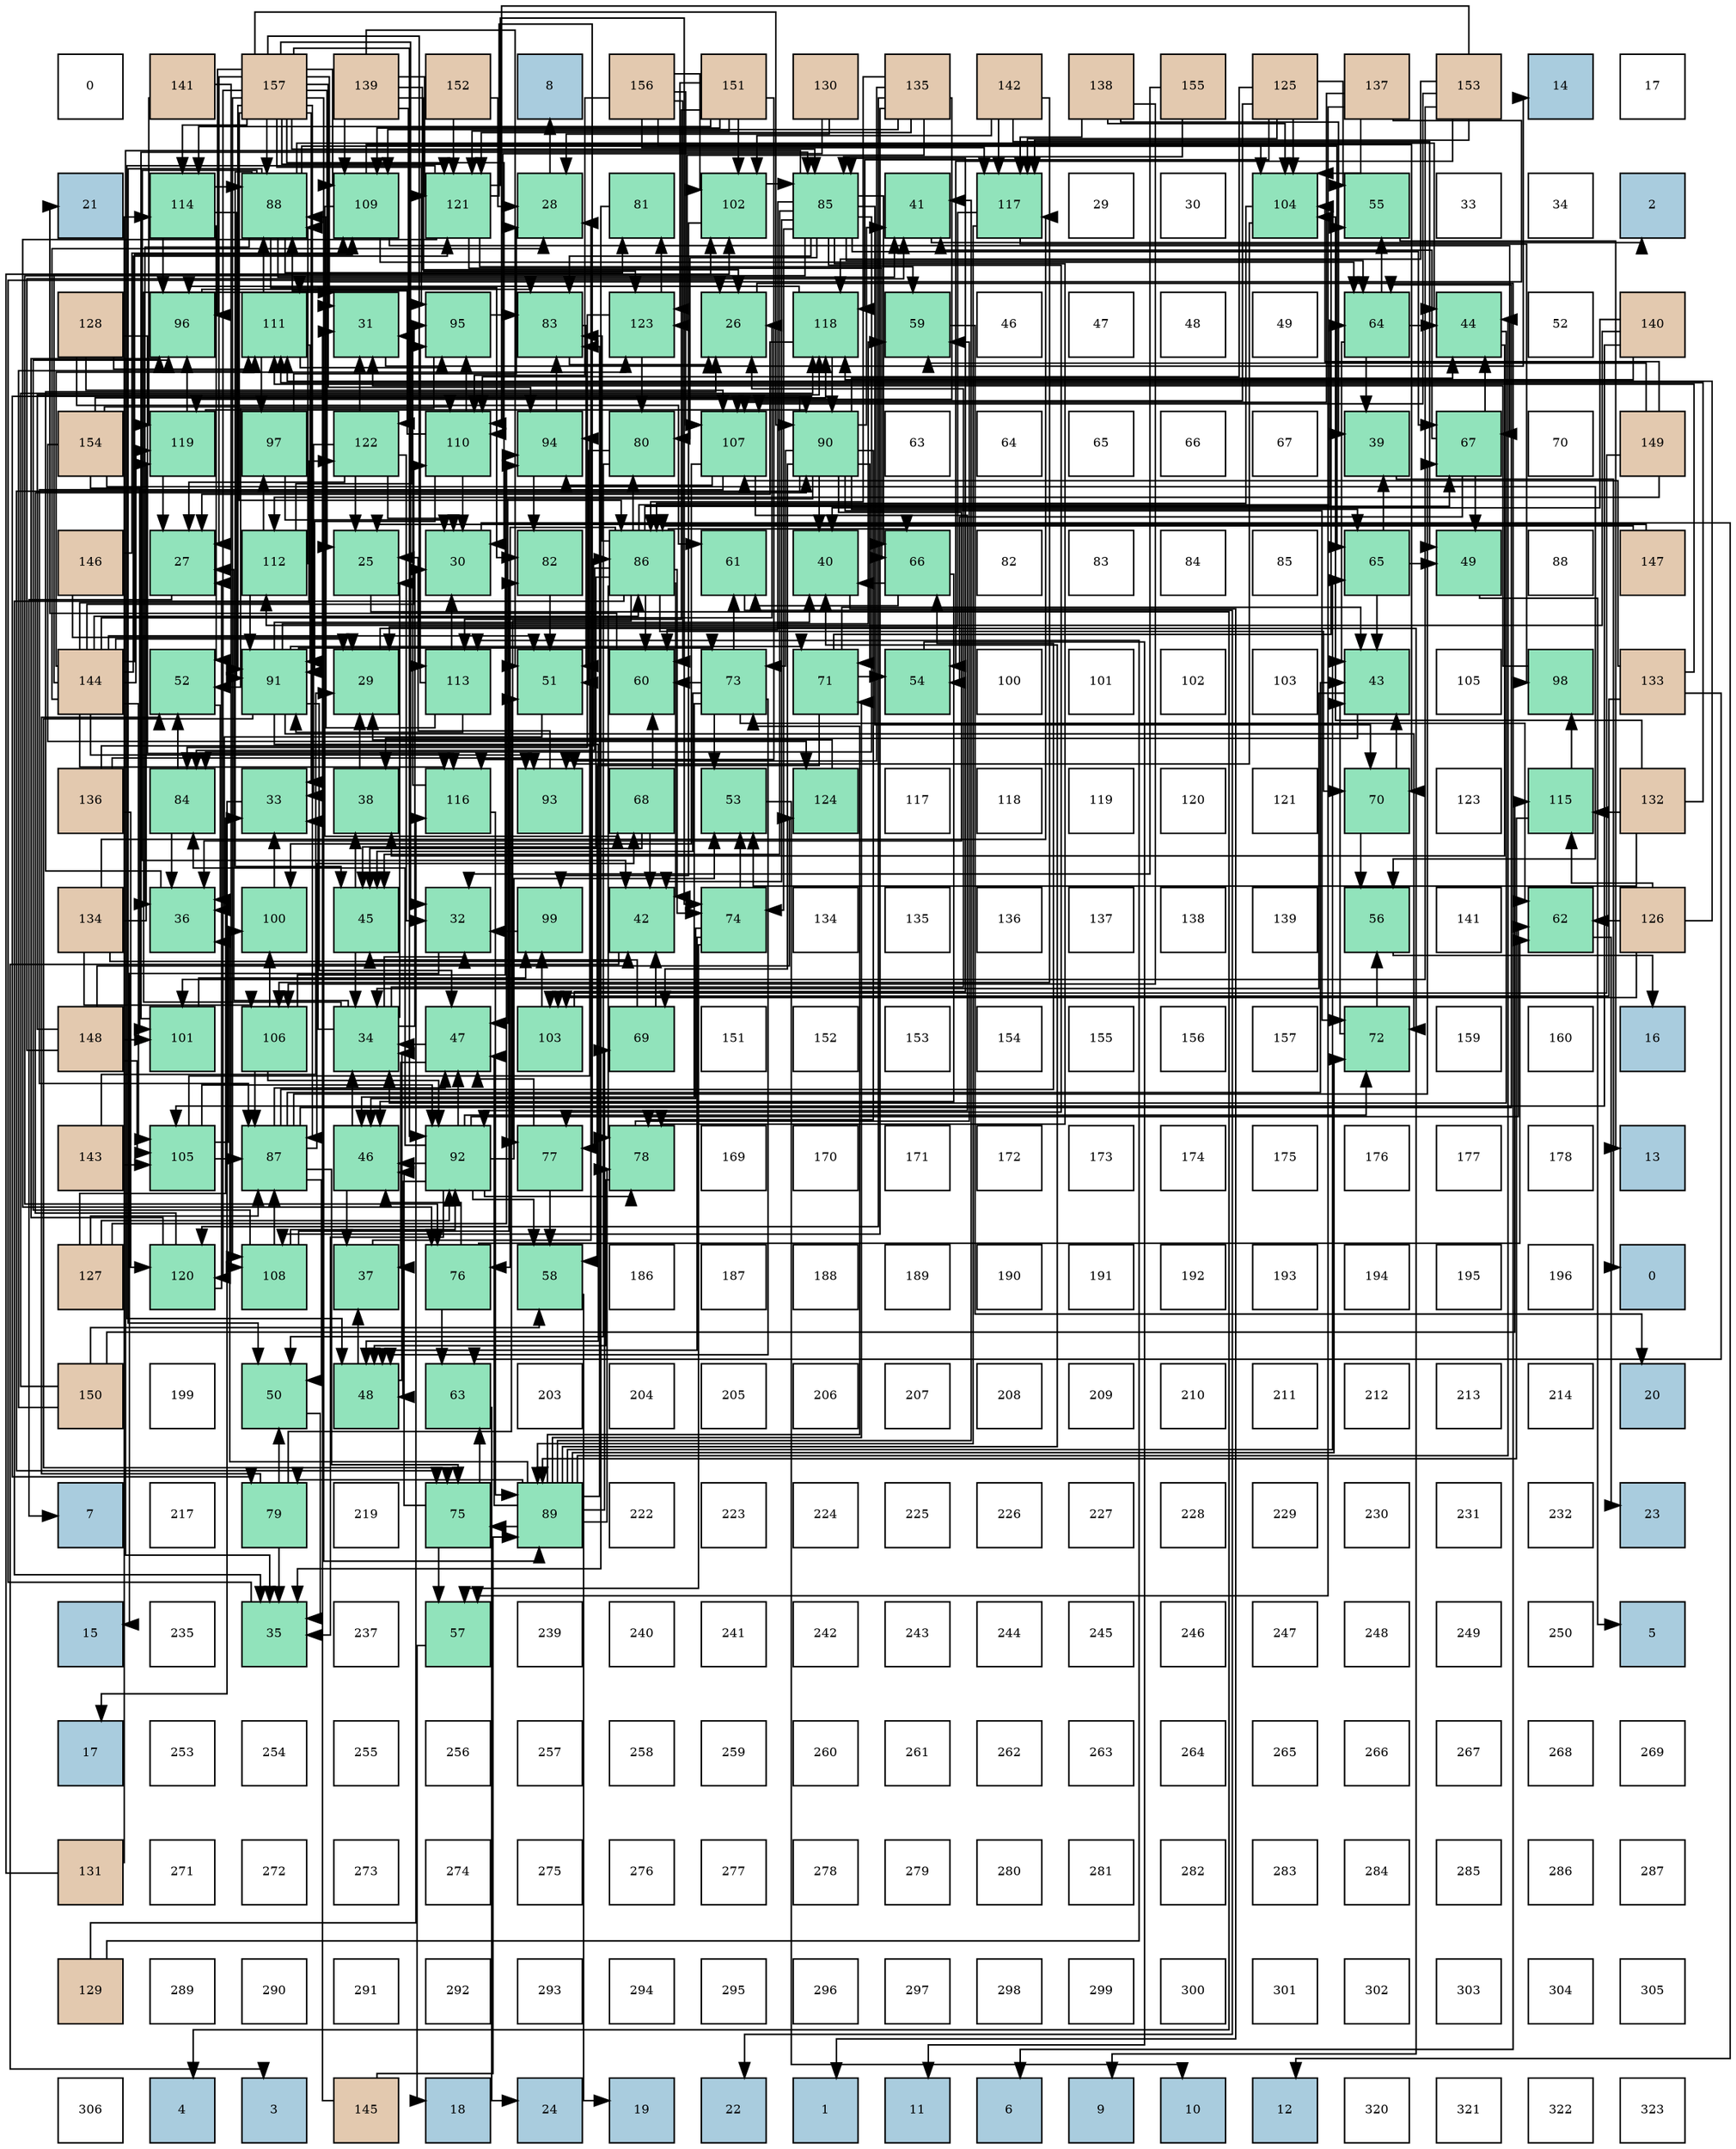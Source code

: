 digraph layout{
 rankdir=TB;
 splines=ortho;
 node [style=filled shape=square fixedsize=true width=0.6];
0[label="0", fontsize=8, fillcolor="#ffffff"];
1[label="141", fontsize=8, fillcolor="#e3c9af"];
2[label="157", fontsize=8, fillcolor="#e3c9af"];
3[label="139", fontsize=8, fillcolor="#e3c9af"];
4[label="152", fontsize=8, fillcolor="#e3c9af"];
5[label="8", fontsize=8, fillcolor="#a9ccde"];
6[label="156", fontsize=8, fillcolor="#e3c9af"];
7[label="151", fontsize=8, fillcolor="#e3c9af"];
8[label="130", fontsize=8, fillcolor="#e3c9af"];
9[label="135", fontsize=8, fillcolor="#e3c9af"];
10[label="142", fontsize=8, fillcolor="#e3c9af"];
11[label="138", fontsize=8, fillcolor="#e3c9af"];
12[label="155", fontsize=8, fillcolor="#e3c9af"];
13[label="125", fontsize=8, fillcolor="#e3c9af"];
14[label="137", fontsize=8, fillcolor="#e3c9af"];
15[label="153", fontsize=8, fillcolor="#e3c9af"];
16[label="14", fontsize=8, fillcolor="#a9ccde"];
17[label="17", fontsize=8, fillcolor="#ffffff"];
18[label="21", fontsize=8, fillcolor="#a9ccde"];
19[label="114", fontsize=8, fillcolor="#91e3bb"];
20[label="88", fontsize=8, fillcolor="#91e3bb"];
21[label="109", fontsize=8, fillcolor="#91e3bb"];
22[label="121", fontsize=8, fillcolor="#91e3bb"];
23[label="28", fontsize=8, fillcolor="#91e3bb"];
24[label="81", fontsize=8, fillcolor="#91e3bb"];
25[label="102", fontsize=8, fillcolor="#91e3bb"];
26[label="85", fontsize=8, fillcolor="#91e3bb"];
27[label="41", fontsize=8, fillcolor="#91e3bb"];
28[label="117", fontsize=8, fillcolor="#91e3bb"];
29[label="29", fontsize=8, fillcolor="#ffffff"];
30[label="30", fontsize=8, fillcolor="#ffffff"];
31[label="104", fontsize=8, fillcolor="#91e3bb"];
32[label="55", fontsize=8, fillcolor="#91e3bb"];
33[label="33", fontsize=8, fillcolor="#ffffff"];
34[label="34", fontsize=8, fillcolor="#ffffff"];
35[label="2", fontsize=8, fillcolor="#a9ccde"];
36[label="128", fontsize=8, fillcolor="#e3c9af"];
37[label="96", fontsize=8, fillcolor="#91e3bb"];
38[label="111", fontsize=8, fillcolor="#91e3bb"];
39[label="31", fontsize=8, fillcolor="#91e3bb"];
40[label="95", fontsize=8, fillcolor="#91e3bb"];
41[label="83", fontsize=8, fillcolor="#91e3bb"];
42[label="123", fontsize=8, fillcolor="#91e3bb"];
43[label="26", fontsize=8, fillcolor="#91e3bb"];
44[label="118", fontsize=8, fillcolor="#91e3bb"];
45[label="59", fontsize=8, fillcolor="#91e3bb"];
46[label="46", fontsize=8, fillcolor="#ffffff"];
47[label="47", fontsize=8, fillcolor="#ffffff"];
48[label="48", fontsize=8, fillcolor="#ffffff"];
49[label="49", fontsize=8, fillcolor="#ffffff"];
50[label="64", fontsize=8, fillcolor="#91e3bb"];
51[label="44", fontsize=8, fillcolor="#91e3bb"];
52[label="52", fontsize=8, fillcolor="#ffffff"];
53[label="140", fontsize=8, fillcolor="#e3c9af"];
54[label="154", fontsize=8, fillcolor="#e3c9af"];
55[label="119", fontsize=8, fillcolor="#91e3bb"];
56[label="97", fontsize=8, fillcolor="#91e3bb"];
57[label="122", fontsize=8, fillcolor="#91e3bb"];
58[label="110", fontsize=8, fillcolor="#91e3bb"];
59[label="94", fontsize=8, fillcolor="#91e3bb"];
60[label="80", fontsize=8, fillcolor="#91e3bb"];
61[label="107", fontsize=8, fillcolor="#91e3bb"];
62[label="90", fontsize=8, fillcolor="#91e3bb"];
63[label="63", fontsize=8, fillcolor="#ffffff"];
64[label="64", fontsize=8, fillcolor="#ffffff"];
65[label="65", fontsize=8, fillcolor="#ffffff"];
66[label="66", fontsize=8, fillcolor="#ffffff"];
67[label="67", fontsize=8, fillcolor="#ffffff"];
68[label="39", fontsize=8, fillcolor="#91e3bb"];
69[label="67", fontsize=8, fillcolor="#91e3bb"];
70[label="70", fontsize=8, fillcolor="#ffffff"];
71[label="149", fontsize=8, fillcolor="#e3c9af"];
72[label="146", fontsize=8, fillcolor="#e3c9af"];
73[label="27", fontsize=8, fillcolor="#91e3bb"];
74[label="112", fontsize=8, fillcolor="#91e3bb"];
75[label="25", fontsize=8, fillcolor="#91e3bb"];
76[label="30", fontsize=8, fillcolor="#91e3bb"];
77[label="82", fontsize=8, fillcolor="#91e3bb"];
78[label="86", fontsize=8, fillcolor="#91e3bb"];
79[label="61", fontsize=8, fillcolor="#91e3bb"];
80[label="40", fontsize=8, fillcolor="#91e3bb"];
81[label="66", fontsize=8, fillcolor="#91e3bb"];
82[label="82", fontsize=8, fillcolor="#ffffff"];
83[label="83", fontsize=8, fillcolor="#ffffff"];
84[label="84", fontsize=8, fillcolor="#ffffff"];
85[label="85", fontsize=8, fillcolor="#ffffff"];
86[label="65", fontsize=8, fillcolor="#91e3bb"];
87[label="49", fontsize=8, fillcolor="#91e3bb"];
88[label="88", fontsize=8, fillcolor="#ffffff"];
89[label="147", fontsize=8, fillcolor="#e3c9af"];
90[label="144", fontsize=8, fillcolor="#e3c9af"];
91[label="52", fontsize=8, fillcolor="#91e3bb"];
92[label="91", fontsize=8, fillcolor="#91e3bb"];
93[label="29", fontsize=8, fillcolor="#91e3bb"];
94[label="113", fontsize=8, fillcolor="#91e3bb"];
95[label="51", fontsize=8, fillcolor="#91e3bb"];
96[label="60", fontsize=8, fillcolor="#91e3bb"];
97[label="73", fontsize=8, fillcolor="#91e3bb"];
98[label="71", fontsize=8, fillcolor="#91e3bb"];
99[label="54", fontsize=8, fillcolor="#91e3bb"];
100[label="100", fontsize=8, fillcolor="#ffffff"];
101[label="101", fontsize=8, fillcolor="#ffffff"];
102[label="102", fontsize=8, fillcolor="#ffffff"];
103[label="103", fontsize=8, fillcolor="#ffffff"];
104[label="43", fontsize=8, fillcolor="#91e3bb"];
105[label="105", fontsize=8, fillcolor="#ffffff"];
106[label="98", fontsize=8, fillcolor="#91e3bb"];
107[label="133", fontsize=8, fillcolor="#e3c9af"];
108[label="136", fontsize=8, fillcolor="#e3c9af"];
109[label="84", fontsize=8, fillcolor="#91e3bb"];
110[label="33", fontsize=8, fillcolor="#91e3bb"];
111[label="38", fontsize=8, fillcolor="#91e3bb"];
112[label="116", fontsize=8, fillcolor="#91e3bb"];
113[label="93", fontsize=8, fillcolor="#91e3bb"];
114[label="68", fontsize=8, fillcolor="#91e3bb"];
115[label="53", fontsize=8, fillcolor="#91e3bb"];
116[label="124", fontsize=8, fillcolor="#91e3bb"];
117[label="117", fontsize=8, fillcolor="#ffffff"];
118[label="118", fontsize=8, fillcolor="#ffffff"];
119[label="119", fontsize=8, fillcolor="#ffffff"];
120[label="120", fontsize=8, fillcolor="#ffffff"];
121[label="121", fontsize=8, fillcolor="#ffffff"];
122[label="70", fontsize=8, fillcolor="#91e3bb"];
123[label="123", fontsize=8, fillcolor="#ffffff"];
124[label="115", fontsize=8, fillcolor="#91e3bb"];
125[label="132", fontsize=8, fillcolor="#e3c9af"];
126[label="134", fontsize=8, fillcolor="#e3c9af"];
127[label="36", fontsize=8, fillcolor="#91e3bb"];
128[label="100", fontsize=8, fillcolor="#91e3bb"];
129[label="45", fontsize=8, fillcolor="#91e3bb"];
130[label="32", fontsize=8, fillcolor="#91e3bb"];
131[label="99", fontsize=8, fillcolor="#91e3bb"];
132[label="42", fontsize=8, fillcolor="#91e3bb"];
133[label="74", fontsize=8, fillcolor="#91e3bb"];
134[label="134", fontsize=8, fillcolor="#ffffff"];
135[label="135", fontsize=8, fillcolor="#ffffff"];
136[label="136", fontsize=8, fillcolor="#ffffff"];
137[label="137", fontsize=8, fillcolor="#ffffff"];
138[label="138", fontsize=8, fillcolor="#ffffff"];
139[label="139", fontsize=8, fillcolor="#ffffff"];
140[label="56", fontsize=8, fillcolor="#91e3bb"];
141[label="141", fontsize=8, fillcolor="#ffffff"];
142[label="62", fontsize=8, fillcolor="#91e3bb"];
143[label="126", fontsize=8, fillcolor="#e3c9af"];
144[label="148", fontsize=8, fillcolor="#e3c9af"];
145[label="101", fontsize=8, fillcolor="#91e3bb"];
146[label="106", fontsize=8, fillcolor="#91e3bb"];
147[label="34", fontsize=8, fillcolor="#91e3bb"];
148[label="47", fontsize=8, fillcolor="#91e3bb"];
149[label="103", fontsize=8, fillcolor="#91e3bb"];
150[label="69", fontsize=8, fillcolor="#91e3bb"];
151[label="151", fontsize=8, fillcolor="#ffffff"];
152[label="152", fontsize=8, fillcolor="#ffffff"];
153[label="153", fontsize=8, fillcolor="#ffffff"];
154[label="154", fontsize=8, fillcolor="#ffffff"];
155[label="155", fontsize=8, fillcolor="#ffffff"];
156[label="156", fontsize=8, fillcolor="#ffffff"];
157[label="157", fontsize=8, fillcolor="#ffffff"];
158[label="72", fontsize=8, fillcolor="#91e3bb"];
159[label="159", fontsize=8, fillcolor="#ffffff"];
160[label="160", fontsize=8, fillcolor="#ffffff"];
161[label="16", fontsize=8, fillcolor="#a9ccde"];
162[label="143", fontsize=8, fillcolor="#e3c9af"];
163[label="105", fontsize=8, fillcolor="#91e3bb"];
164[label="87", fontsize=8, fillcolor="#91e3bb"];
165[label="46", fontsize=8, fillcolor="#91e3bb"];
166[label="92", fontsize=8, fillcolor="#91e3bb"];
167[label="77", fontsize=8, fillcolor="#91e3bb"];
168[label="78", fontsize=8, fillcolor="#91e3bb"];
169[label="169", fontsize=8, fillcolor="#ffffff"];
170[label="170", fontsize=8, fillcolor="#ffffff"];
171[label="171", fontsize=8, fillcolor="#ffffff"];
172[label="172", fontsize=8, fillcolor="#ffffff"];
173[label="173", fontsize=8, fillcolor="#ffffff"];
174[label="174", fontsize=8, fillcolor="#ffffff"];
175[label="175", fontsize=8, fillcolor="#ffffff"];
176[label="176", fontsize=8, fillcolor="#ffffff"];
177[label="177", fontsize=8, fillcolor="#ffffff"];
178[label="178", fontsize=8, fillcolor="#ffffff"];
179[label="13", fontsize=8, fillcolor="#a9ccde"];
180[label="127", fontsize=8, fillcolor="#e3c9af"];
181[label="120", fontsize=8, fillcolor="#91e3bb"];
182[label="108", fontsize=8, fillcolor="#91e3bb"];
183[label="37", fontsize=8, fillcolor="#91e3bb"];
184[label="76", fontsize=8, fillcolor="#91e3bb"];
185[label="58", fontsize=8, fillcolor="#91e3bb"];
186[label="186", fontsize=8, fillcolor="#ffffff"];
187[label="187", fontsize=8, fillcolor="#ffffff"];
188[label="188", fontsize=8, fillcolor="#ffffff"];
189[label="189", fontsize=8, fillcolor="#ffffff"];
190[label="190", fontsize=8, fillcolor="#ffffff"];
191[label="191", fontsize=8, fillcolor="#ffffff"];
192[label="192", fontsize=8, fillcolor="#ffffff"];
193[label="193", fontsize=8, fillcolor="#ffffff"];
194[label="194", fontsize=8, fillcolor="#ffffff"];
195[label="195", fontsize=8, fillcolor="#ffffff"];
196[label="196", fontsize=8, fillcolor="#ffffff"];
197[label="0", fontsize=8, fillcolor="#a9ccde"];
198[label="150", fontsize=8, fillcolor="#e3c9af"];
199[label="199", fontsize=8, fillcolor="#ffffff"];
200[label="50", fontsize=8, fillcolor="#91e3bb"];
201[label="48", fontsize=8, fillcolor="#91e3bb"];
202[label="63", fontsize=8, fillcolor="#91e3bb"];
203[label="203", fontsize=8, fillcolor="#ffffff"];
204[label="204", fontsize=8, fillcolor="#ffffff"];
205[label="205", fontsize=8, fillcolor="#ffffff"];
206[label="206", fontsize=8, fillcolor="#ffffff"];
207[label="207", fontsize=8, fillcolor="#ffffff"];
208[label="208", fontsize=8, fillcolor="#ffffff"];
209[label="209", fontsize=8, fillcolor="#ffffff"];
210[label="210", fontsize=8, fillcolor="#ffffff"];
211[label="211", fontsize=8, fillcolor="#ffffff"];
212[label="212", fontsize=8, fillcolor="#ffffff"];
213[label="213", fontsize=8, fillcolor="#ffffff"];
214[label="214", fontsize=8, fillcolor="#ffffff"];
215[label="20", fontsize=8, fillcolor="#a9ccde"];
216[label="7", fontsize=8, fillcolor="#a9ccde"];
217[label="217", fontsize=8, fillcolor="#ffffff"];
218[label="79", fontsize=8, fillcolor="#91e3bb"];
219[label="219", fontsize=8, fillcolor="#ffffff"];
220[label="75", fontsize=8, fillcolor="#91e3bb"];
221[label="89", fontsize=8, fillcolor="#91e3bb"];
222[label="222", fontsize=8, fillcolor="#ffffff"];
223[label="223", fontsize=8, fillcolor="#ffffff"];
224[label="224", fontsize=8, fillcolor="#ffffff"];
225[label="225", fontsize=8, fillcolor="#ffffff"];
226[label="226", fontsize=8, fillcolor="#ffffff"];
227[label="227", fontsize=8, fillcolor="#ffffff"];
228[label="228", fontsize=8, fillcolor="#ffffff"];
229[label="229", fontsize=8, fillcolor="#ffffff"];
230[label="230", fontsize=8, fillcolor="#ffffff"];
231[label="231", fontsize=8, fillcolor="#ffffff"];
232[label="232", fontsize=8, fillcolor="#ffffff"];
233[label="23", fontsize=8, fillcolor="#a9ccde"];
234[label="15", fontsize=8, fillcolor="#a9ccde"];
235[label="235", fontsize=8, fillcolor="#ffffff"];
236[label="35", fontsize=8, fillcolor="#91e3bb"];
237[label="237", fontsize=8, fillcolor="#ffffff"];
238[label="57", fontsize=8, fillcolor="#91e3bb"];
239[label="239", fontsize=8, fillcolor="#ffffff"];
240[label="240", fontsize=8, fillcolor="#ffffff"];
241[label="241", fontsize=8, fillcolor="#ffffff"];
242[label="242", fontsize=8, fillcolor="#ffffff"];
243[label="243", fontsize=8, fillcolor="#ffffff"];
244[label="244", fontsize=8, fillcolor="#ffffff"];
245[label="245", fontsize=8, fillcolor="#ffffff"];
246[label="246", fontsize=8, fillcolor="#ffffff"];
247[label="247", fontsize=8, fillcolor="#ffffff"];
248[label="248", fontsize=8, fillcolor="#ffffff"];
249[label="249", fontsize=8, fillcolor="#ffffff"];
250[label="250", fontsize=8, fillcolor="#ffffff"];
251[label="5", fontsize=8, fillcolor="#a9ccde"];
252[label="17", fontsize=8, fillcolor="#a9ccde"];
253[label="253", fontsize=8, fillcolor="#ffffff"];
254[label="254", fontsize=8, fillcolor="#ffffff"];
255[label="255", fontsize=8, fillcolor="#ffffff"];
256[label="256", fontsize=8, fillcolor="#ffffff"];
257[label="257", fontsize=8, fillcolor="#ffffff"];
258[label="258", fontsize=8, fillcolor="#ffffff"];
259[label="259", fontsize=8, fillcolor="#ffffff"];
260[label="260", fontsize=8, fillcolor="#ffffff"];
261[label="261", fontsize=8, fillcolor="#ffffff"];
262[label="262", fontsize=8, fillcolor="#ffffff"];
263[label="263", fontsize=8, fillcolor="#ffffff"];
264[label="264", fontsize=8, fillcolor="#ffffff"];
265[label="265", fontsize=8, fillcolor="#ffffff"];
266[label="266", fontsize=8, fillcolor="#ffffff"];
267[label="267", fontsize=8, fillcolor="#ffffff"];
268[label="268", fontsize=8, fillcolor="#ffffff"];
269[label="269", fontsize=8, fillcolor="#ffffff"];
270[label="131", fontsize=8, fillcolor="#e3c9af"];
271[label="271", fontsize=8, fillcolor="#ffffff"];
272[label="272", fontsize=8, fillcolor="#ffffff"];
273[label="273", fontsize=8, fillcolor="#ffffff"];
274[label="274", fontsize=8, fillcolor="#ffffff"];
275[label="275", fontsize=8, fillcolor="#ffffff"];
276[label="276", fontsize=8, fillcolor="#ffffff"];
277[label="277", fontsize=8, fillcolor="#ffffff"];
278[label="278", fontsize=8, fillcolor="#ffffff"];
279[label="279", fontsize=8, fillcolor="#ffffff"];
280[label="280", fontsize=8, fillcolor="#ffffff"];
281[label="281", fontsize=8, fillcolor="#ffffff"];
282[label="282", fontsize=8, fillcolor="#ffffff"];
283[label="283", fontsize=8, fillcolor="#ffffff"];
284[label="284", fontsize=8, fillcolor="#ffffff"];
285[label="285", fontsize=8, fillcolor="#ffffff"];
286[label="286", fontsize=8, fillcolor="#ffffff"];
287[label="287", fontsize=8, fillcolor="#ffffff"];
288[label="129", fontsize=8, fillcolor="#e3c9af"];
289[label="289", fontsize=8, fillcolor="#ffffff"];
290[label="290", fontsize=8, fillcolor="#ffffff"];
291[label="291", fontsize=8, fillcolor="#ffffff"];
292[label="292", fontsize=8, fillcolor="#ffffff"];
293[label="293", fontsize=8, fillcolor="#ffffff"];
294[label="294", fontsize=8, fillcolor="#ffffff"];
295[label="295", fontsize=8, fillcolor="#ffffff"];
296[label="296", fontsize=8, fillcolor="#ffffff"];
297[label="297", fontsize=8, fillcolor="#ffffff"];
298[label="298", fontsize=8, fillcolor="#ffffff"];
299[label="299", fontsize=8, fillcolor="#ffffff"];
300[label="300", fontsize=8, fillcolor="#ffffff"];
301[label="301", fontsize=8, fillcolor="#ffffff"];
302[label="302", fontsize=8, fillcolor="#ffffff"];
303[label="303", fontsize=8, fillcolor="#ffffff"];
304[label="304", fontsize=8, fillcolor="#ffffff"];
305[label="305", fontsize=8, fillcolor="#ffffff"];
306[label="306", fontsize=8, fillcolor="#ffffff"];
307[label="4", fontsize=8, fillcolor="#a9ccde"];
308[label="3", fontsize=8, fillcolor="#a9ccde"];
309[label="145", fontsize=8, fillcolor="#e3c9af"];
310[label="18", fontsize=8, fillcolor="#a9ccde"];
311[label="24", fontsize=8, fillcolor="#a9ccde"];
312[label="19", fontsize=8, fillcolor="#a9ccde"];
313[label="22", fontsize=8, fillcolor="#a9ccde"];
314[label="1", fontsize=8, fillcolor="#a9ccde"];
315[label="11", fontsize=8, fillcolor="#a9ccde"];
316[label="6", fontsize=8, fillcolor="#a9ccde"];
317[label="9", fontsize=8, fillcolor="#a9ccde"];
318[label="10", fontsize=8, fillcolor="#a9ccde"];
319[label="12", fontsize=8, fillcolor="#a9ccde"];
320[label="320", fontsize=8, fillcolor="#ffffff"];
321[label="321", fontsize=8, fillcolor="#ffffff"];
322[label="322", fontsize=8, fillcolor="#ffffff"];
323[label="323", fontsize=8, fillcolor="#ffffff"];
edge [constraint=false, style=vis];75 -> 307;
43 -> 316;
73 -> 216;
23 -> 5;
93 -> 317;
76 -> 319;
39 -> 16;
130 -> 234;
110 -> 252;
147 -> 75;
147 -> 43;
147 -> 73;
147 -> 76;
147 -> 39;
147 -> 130;
147 -> 110;
236 -> 43;
127 -> 43;
183 -> 23;
111 -> 93;
68 -> 197;
80 -> 314;
27 -> 35;
132 -> 308;
104 -> 147;
104 -> 111;
51 -> 147;
51 -> 111;
129 -> 147;
129 -> 111;
165 -> 147;
165 -> 183;
148 -> 147;
148 -> 183;
201 -> 147;
201 -> 183;
87 -> 251;
200 -> 236;
95 -> 127;
91 -> 127;
115 -> 318;
99 -> 315;
32 -> 179;
140 -> 161;
238 -> 310;
185 -> 312;
45 -> 215;
96 -> 18;
79 -> 313;
142 -> 233;
202 -> 311;
50 -> 68;
50 -> 104;
50 -> 51;
50 -> 32;
86 -> 68;
86 -> 104;
86 -> 87;
81 -> 80;
81 -> 165;
81 -> 79;
69 -> 27;
69 -> 51;
69 -> 87;
69 -> 99;
114 -> 132;
114 -> 129;
114 -> 96;
150 -> 132;
150 -> 129;
122 -> 104;
122 -> 140;
98 -> 104;
98 -> 99;
98 -> 32;
98 -> 185;
158 -> 104;
158 -> 140;
97 -> 129;
97 -> 165;
97 -> 201;
97 -> 115;
97 -> 96;
97 -> 79;
97 -> 142;
133 -> 165;
133 -> 201;
133 -> 115;
133 -> 238;
220 -> 165;
220 -> 238;
220 -> 202;
184 -> 165;
184 -> 142;
184 -> 202;
167 -> 148;
167 -> 185;
168 -> 201;
168 -> 45;
218 -> 236;
218 -> 200;
218 -> 95;
218 -> 91;
60 -> 200;
60 -> 95;
24 -> 236;
77 -> 95;
41 -> 43;
41 -> 95;
109 -> 127;
109 -> 91;
26 -> 236;
26 -> 132;
26 -> 129;
26 -> 96;
26 -> 50;
26 -> 81;
26 -> 69;
26 -> 122;
26 -> 133;
26 -> 184;
26 -> 167;
26 -> 168;
26 -> 60;
26 -> 41;
26 -> 109;
78 -> 236;
78 -> 132;
78 -> 129;
78 -> 96;
78 -> 50;
78 -> 81;
78 -> 69;
78 -> 122;
78 -> 133;
78 -> 184;
78 -> 167;
78 -> 168;
78 -> 60;
78 -> 41;
78 -> 109;
164 -> 104;
164 -> 148;
164 -> 200;
164 -> 50;
164 -> 81;
164 -> 69;
164 -> 114;
164 -> 220;
20 -> 127;
20 -> 27;
20 -> 132;
20 -> 51;
20 -> 129;
20 -> 200;
20 -> 86;
20 -> 24;
20 -> 77;
221 -> 127;
221 -> 80;
221 -> 27;
221 -> 51;
221 -> 148;
221 -> 86;
221 -> 150;
221 -> 98;
221 -> 158;
221 -> 97;
221 -> 220;
221 -> 168;
221 -> 218;
221 -> 41;
62 -> 127;
62 -> 80;
62 -> 27;
62 -> 51;
62 -> 148;
62 -> 86;
62 -> 150;
62 -> 98;
62 -> 158;
62 -> 97;
62 -> 220;
62 -> 168;
62 -> 218;
92 -> 80;
92 -> 148;
92 -> 201;
92 -> 45;
92 -> 98;
92 -> 158;
92 -> 97;
92 -> 220;
166 -> 236;
166 -> 165;
166 -> 148;
166 -> 201;
166 -> 115;
166 -> 185;
166 -> 142;
166 -> 158;
166 -> 168;
166 -> 109;
113 -> 75;
59 -> 77;
59 -> 41;
40 -> 91;
40 -> 41;
37 -> 41;
56 -> 23;
56 -> 76;
106 -> 39;
131 -> 130;
128 -> 110;
145 -> 26;
145 -> 131;
25 -> 26;
25 -> 131;
149 -> 26;
149 -> 131;
31 -> 78;
31 -> 113;
163 -> 164;
163 -> 166;
163 -> 59;
163 -> 128;
146 -> 164;
146 -> 166;
146 -> 59;
146 -> 128;
61 -> 164;
61 -> 166;
61 -> 59;
61 -> 128;
182 -> 77;
182 -> 164;
182 -> 166;
182 -> 37;
21 -> 50;
21 -> 69;
21 -> 114;
21 -> 122;
58 -> 76;
58 -> 20;
58 -> 92;
58 -> 40;
38 -> 20;
38 -> 92;
38 -> 40;
38 -> 56;
74 -> 20;
74 -> 92;
74 -> 40;
74 -> 56;
94 -> 76;
94 -> 20;
94 -> 92;
94 -> 40;
19 -> 91;
19 -> 20;
19 -> 92;
19 -> 37;
124 -> 221;
124 -> 106;
112 -> 39;
112 -> 221;
28 -> 93;
28 -> 221;
28 -> 106;
44 -> 73;
44 -> 62;
44 -> 37;
55 -> 73;
55 -> 62;
55 -> 37;
181 -> 73;
181 -> 62;
181 -> 37;
22 -> 201;
22 -> 45;
22 -> 81;
22 -> 133;
22 -> 184;
22 -> 167;
57 -> 75;
57 -> 73;
57 -> 76;
57 -> 39;
57 -> 130;
57 -> 110;
42 -> 60;
42 -> 24;
42 -> 109;
116 -> 93;
13 -> 32;
13 -> 31;
13 -> 61;
13 -> 58;
13 -> 28;
13 -> 44;
143 -> 142;
143 -> 149;
143 -> 38;
143 -> 124;
180 -> 110;
180 -> 164;
180 -> 166;
180 -> 59;
36 -> 79;
36 -> 61;
36 -> 38;
36 -> 112;
288 -> 94;
288 -> 112;
8 -> 23;
8 -> 58;
270 -> 25;
270 -> 19;
125 -> 115;
125 -> 31;
125 -> 38;
125 -> 124;
107 -> 202;
107 -> 149;
107 -> 61;
107 -> 38;
126 -> 132;
126 -> 146;
126 -> 28;
126 -> 55;
9 -> 78;
9 -> 113;
9 -> 182;
9 -> 21;
9 -> 55;
9 -> 181;
9 -> 22;
9 -> 42;
108 -> 78;
108 -> 113;
108 -> 181;
14 -> 238;
14 -> 31;
14 -> 61;
14 -> 38;
11 -> 68;
11 -> 31;
11 -> 146;
11 -> 28;
3 -> 43;
3 -> 95;
3 -> 21;
3 -> 22;
3 -> 57;
3 -> 42;
53 -> 80;
53 -> 163;
53 -> 74;
53 -> 44;
1 -> 182;
1 -> 55;
10 -> 87;
10 -> 25;
10 -> 146;
10 -> 28;
162 -> 93;
162 -> 163;
90 -> 43;
90 -> 23;
90 -> 93;
90 -> 95;
90 -> 78;
90 -> 113;
90 -> 25;
90 -> 163;
90 -> 21;
90 -> 58;
90 -> 112;
90 -> 55;
90 -> 22;
90 -> 57;
90 -> 42;
309 -> 39;
309 -> 221;
72 -> 93;
72 -> 21;
89 -> 75;
89 -> 78;
144 -> 27;
144 -> 145;
144 -> 163;
144 -> 44;
144 -> 116;
71 -> 45;
71 -> 149;
71 -> 31;
71 -> 74;
198 -> 185;
198 -> 38;
198 -> 124;
198 -> 44;
7 -> 25;
7 -> 21;
7 -> 94;
7 -> 19;
7 -> 112;
7 -> 22;
7 -> 42;
4 -> 23;
4 -> 22;
15 -> 99;
15 -> 145;
15 -> 61;
15 -> 58;
15 -> 28;
15 -> 44;
54 -> 140;
54 -> 145;
54 -> 58;
54 -> 44;
54 -> 116;
12 -> 130;
12 -> 26;
6 -> 96;
6 -> 25;
6 -> 31;
6 -> 61;
6 -> 58;
6 -> 28;
2 -> 75;
2 -> 73;
2 -> 76;
2 -> 39;
2 -> 130;
2 -> 110;
2 -> 26;
2 -> 78;
2 -> 164;
2 -> 20;
2 -> 221;
2 -> 62;
2 -> 92;
2 -> 166;
2 -> 59;
2 -> 40;
2 -> 37;
2 -> 182;
2 -> 21;
2 -> 94;
2 -> 19;
2 -> 181;
2 -> 22;
edge [constraint=true, style=invis];
0 -> 18 -> 36 -> 54 -> 72 -> 90 -> 108 -> 126 -> 144 -> 162 -> 180 -> 198 -> 216 -> 234 -> 252 -> 270 -> 288 -> 306;
1 -> 19 -> 37 -> 55 -> 73 -> 91 -> 109 -> 127 -> 145 -> 163 -> 181 -> 199 -> 217 -> 235 -> 253 -> 271 -> 289 -> 307;
2 -> 20 -> 38 -> 56 -> 74 -> 92 -> 110 -> 128 -> 146 -> 164 -> 182 -> 200 -> 218 -> 236 -> 254 -> 272 -> 290 -> 308;
3 -> 21 -> 39 -> 57 -> 75 -> 93 -> 111 -> 129 -> 147 -> 165 -> 183 -> 201 -> 219 -> 237 -> 255 -> 273 -> 291 -> 309;
4 -> 22 -> 40 -> 58 -> 76 -> 94 -> 112 -> 130 -> 148 -> 166 -> 184 -> 202 -> 220 -> 238 -> 256 -> 274 -> 292 -> 310;
5 -> 23 -> 41 -> 59 -> 77 -> 95 -> 113 -> 131 -> 149 -> 167 -> 185 -> 203 -> 221 -> 239 -> 257 -> 275 -> 293 -> 311;
6 -> 24 -> 42 -> 60 -> 78 -> 96 -> 114 -> 132 -> 150 -> 168 -> 186 -> 204 -> 222 -> 240 -> 258 -> 276 -> 294 -> 312;
7 -> 25 -> 43 -> 61 -> 79 -> 97 -> 115 -> 133 -> 151 -> 169 -> 187 -> 205 -> 223 -> 241 -> 259 -> 277 -> 295 -> 313;
8 -> 26 -> 44 -> 62 -> 80 -> 98 -> 116 -> 134 -> 152 -> 170 -> 188 -> 206 -> 224 -> 242 -> 260 -> 278 -> 296 -> 314;
9 -> 27 -> 45 -> 63 -> 81 -> 99 -> 117 -> 135 -> 153 -> 171 -> 189 -> 207 -> 225 -> 243 -> 261 -> 279 -> 297 -> 315;
10 -> 28 -> 46 -> 64 -> 82 -> 100 -> 118 -> 136 -> 154 -> 172 -> 190 -> 208 -> 226 -> 244 -> 262 -> 280 -> 298 -> 316;
11 -> 29 -> 47 -> 65 -> 83 -> 101 -> 119 -> 137 -> 155 -> 173 -> 191 -> 209 -> 227 -> 245 -> 263 -> 281 -> 299 -> 317;
12 -> 30 -> 48 -> 66 -> 84 -> 102 -> 120 -> 138 -> 156 -> 174 -> 192 -> 210 -> 228 -> 246 -> 264 -> 282 -> 300 -> 318;
13 -> 31 -> 49 -> 67 -> 85 -> 103 -> 121 -> 139 -> 157 -> 175 -> 193 -> 211 -> 229 -> 247 -> 265 -> 283 -> 301 -> 319;
14 -> 32 -> 50 -> 68 -> 86 -> 104 -> 122 -> 140 -> 158 -> 176 -> 194 -> 212 -> 230 -> 248 -> 266 -> 284 -> 302 -> 320;
15 -> 33 -> 51 -> 69 -> 87 -> 105 -> 123 -> 141 -> 159 -> 177 -> 195 -> 213 -> 231 -> 249 -> 267 -> 285 -> 303 -> 321;
16 -> 34 -> 52 -> 70 -> 88 -> 106 -> 124 -> 142 -> 160 -> 178 -> 196 -> 214 -> 232 -> 250 -> 268 -> 286 -> 304 -> 322;
17 -> 35 -> 53 -> 71 -> 89 -> 107 -> 125 -> 143 -> 161 -> 179 -> 197 -> 215 -> 233 -> 251 -> 269 -> 287 -> 305 -> 323;
rank = same {0 -> 1 -> 2 -> 3 -> 4 -> 5 -> 6 -> 7 -> 8 -> 9 -> 10 -> 11 -> 12 -> 13 -> 14 -> 15 -> 16 -> 17};
rank = same {18 -> 19 -> 20 -> 21 -> 22 -> 23 -> 24 -> 25 -> 26 -> 27 -> 28 -> 29 -> 30 -> 31 -> 32 -> 33 -> 34 -> 35};
rank = same {36 -> 37 -> 38 -> 39 -> 40 -> 41 -> 42 -> 43 -> 44 -> 45 -> 46 -> 47 -> 48 -> 49 -> 50 -> 51 -> 52 -> 53};
rank = same {54 -> 55 -> 56 -> 57 -> 58 -> 59 -> 60 -> 61 -> 62 -> 63 -> 64 -> 65 -> 66 -> 67 -> 68 -> 69 -> 70 -> 71};
rank = same {72 -> 73 -> 74 -> 75 -> 76 -> 77 -> 78 -> 79 -> 80 -> 81 -> 82 -> 83 -> 84 -> 85 -> 86 -> 87 -> 88 -> 89};
rank = same {90 -> 91 -> 92 -> 93 -> 94 -> 95 -> 96 -> 97 -> 98 -> 99 -> 100 -> 101 -> 102 -> 103 -> 104 -> 105 -> 106 -> 107};
rank = same {108 -> 109 -> 110 -> 111 -> 112 -> 113 -> 114 -> 115 -> 116 -> 117 -> 118 -> 119 -> 120 -> 121 -> 122 -> 123 -> 124 -> 125};
rank = same {126 -> 127 -> 128 -> 129 -> 130 -> 131 -> 132 -> 133 -> 134 -> 135 -> 136 -> 137 -> 138 -> 139 -> 140 -> 141 -> 142 -> 143};
rank = same {144 -> 145 -> 146 -> 147 -> 148 -> 149 -> 150 -> 151 -> 152 -> 153 -> 154 -> 155 -> 156 -> 157 -> 158 -> 159 -> 160 -> 161};
rank = same {162 -> 163 -> 164 -> 165 -> 166 -> 167 -> 168 -> 169 -> 170 -> 171 -> 172 -> 173 -> 174 -> 175 -> 176 -> 177 -> 178 -> 179};
rank = same {180 -> 181 -> 182 -> 183 -> 184 -> 185 -> 186 -> 187 -> 188 -> 189 -> 190 -> 191 -> 192 -> 193 -> 194 -> 195 -> 196 -> 197};
rank = same {198 -> 199 -> 200 -> 201 -> 202 -> 203 -> 204 -> 205 -> 206 -> 207 -> 208 -> 209 -> 210 -> 211 -> 212 -> 213 -> 214 -> 215};
rank = same {216 -> 217 -> 218 -> 219 -> 220 -> 221 -> 222 -> 223 -> 224 -> 225 -> 226 -> 227 -> 228 -> 229 -> 230 -> 231 -> 232 -> 233};
rank = same {234 -> 235 -> 236 -> 237 -> 238 -> 239 -> 240 -> 241 -> 242 -> 243 -> 244 -> 245 -> 246 -> 247 -> 248 -> 249 -> 250 -> 251};
rank = same {252 -> 253 -> 254 -> 255 -> 256 -> 257 -> 258 -> 259 -> 260 -> 261 -> 262 -> 263 -> 264 -> 265 -> 266 -> 267 -> 268 -> 269};
rank = same {270 -> 271 -> 272 -> 273 -> 274 -> 275 -> 276 -> 277 -> 278 -> 279 -> 280 -> 281 -> 282 -> 283 -> 284 -> 285 -> 286 -> 287};
rank = same {288 -> 289 -> 290 -> 291 -> 292 -> 293 -> 294 -> 295 -> 296 -> 297 -> 298 -> 299 -> 300 -> 301 -> 302 -> 303 -> 304 -> 305};
rank = same {306 -> 307 -> 308 -> 309 -> 310 -> 311 -> 312 -> 313 -> 314 -> 315 -> 316 -> 317 -> 318 -> 319 -> 320 -> 321 -> 322 -> 323};
}